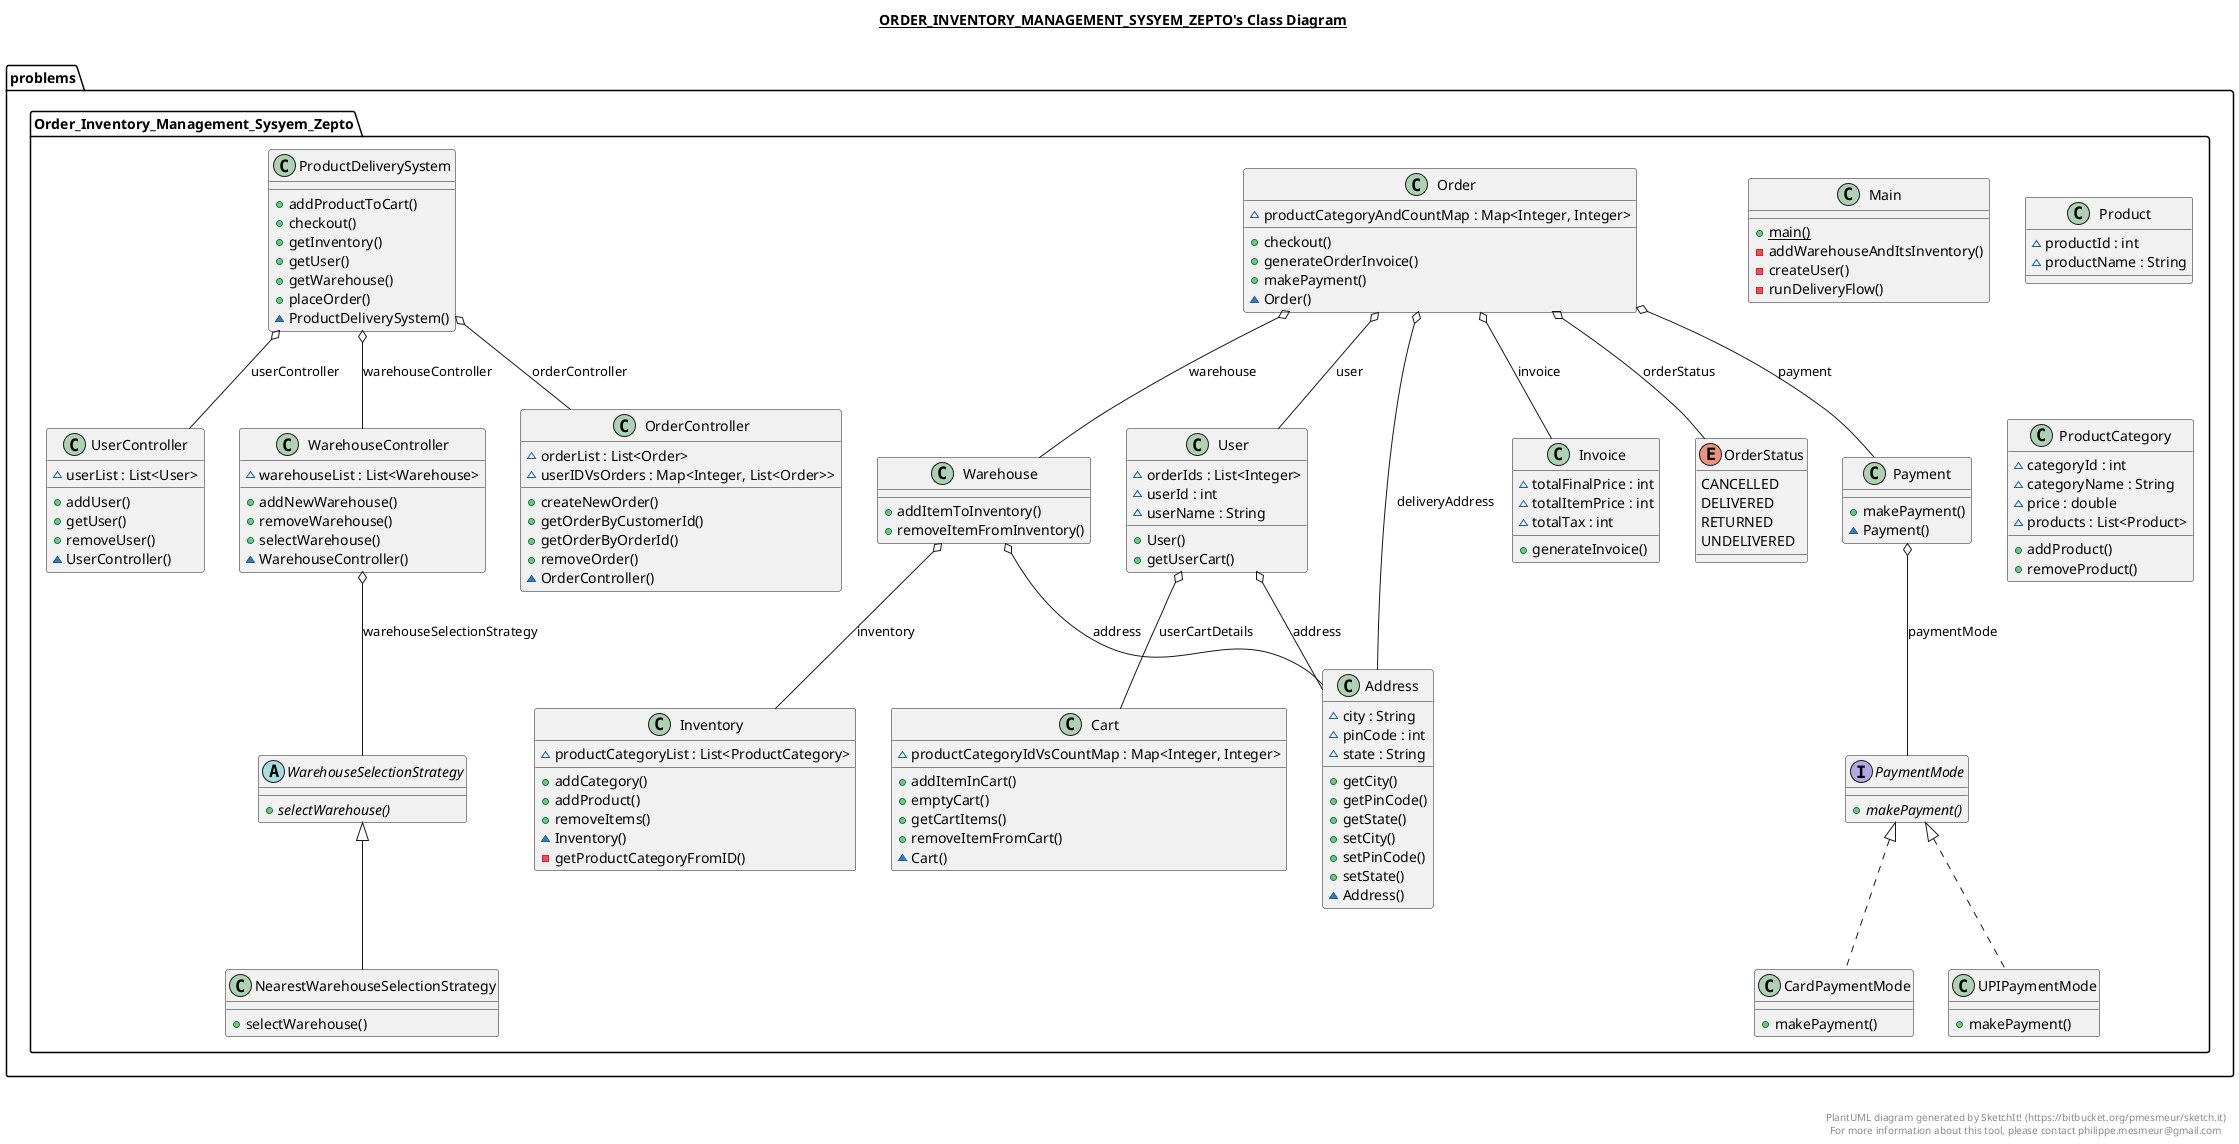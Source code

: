 @startuml

title __ORDER_INVENTORY_MANAGEMENT_SYSYEM_ZEPTO's Class Diagram__\n

  namespace problems.Order_Inventory_Management_Sysyem_Zepto {
    class problems.Order_Inventory_Management_Sysyem_Zepto.Address {
        ~ city : String
        ~ pinCode : int
        ~ state : String
        + getCity()
        + getPinCode()
        + getState()
        + setCity()
        + setPinCode()
        + setState()
        ~ Address()
    }
  }
  

  namespace problems.Order_Inventory_Management_Sysyem_Zepto {
    class problems.Order_Inventory_Management_Sysyem_Zepto.CardPaymentMode {
        + makePayment()
    }
  }
  

  namespace problems.Order_Inventory_Management_Sysyem_Zepto {
    class problems.Order_Inventory_Management_Sysyem_Zepto.Cart {
        ~ productCategoryIdVsCountMap : Map<Integer, Integer>
        + addItemInCart()
        + emptyCart()
        + getCartItems()
        + removeItemFromCart()
        ~ Cart()
    }
  }
  

  namespace problems.Order_Inventory_Management_Sysyem_Zepto {
    class problems.Order_Inventory_Management_Sysyem_Zepto.Inventory {
        ~ productCategoryList : List<ProductCategory>
        + addCategory()
        + addProduct()
        + removeItems()
        ~ Inventory()
        - getProductCategoryFromID()
    }
  }
  

  namespace problems.Order_Inventory_Management_Sysyem_Zepto {
    class problems.Order_Inventory_Management_Sysyem_Zepto.Invoice {
        ~ totalFinalPrice : int
        ~ totalItemPrice : int
        ~ totalTax : int
        + generateInvoice()
    }
  }
  

  namespace problems.Order_Inventory_Management_Sysyem_Zepto {
    class problems.Order_Inventory_Management_Sysyem_Zepto.Main {
        {static} + main()
        - addWarehouseAndItsInventory()
        - createUser()
        - runDeliveryFlow()
    }
  }
  

  namespace problems.Order_Inventory_Management_Sysyem_Zepto {
    class problems.Order_Inventory_Management_Sysyem_Zepto.NearestWarehouseSelectionStrategy {
        + selectWarehouse()
    }
  }
  

  namespace problems.Order_Inventory_Management_Sysyem_Zepto {
    class problems.Order_Inventory_Management_Sysyem_Zepto.Order {
        ~ productCategoryAndCountMap : Map<Integer, Integer>
        + checkout()
        + generateOrderInvoice()
        + makePayment()
        ~ Order()
    }
  }
  

  namespace problems.Order_Inventory_Management_Sysyem_Zepto {
    class problems.Order_Inventory_Management_Sysyem_Zepto.OrderController {
        ~ orderList : List<Order>
        ~ userIDVsOrders : Map<Integer, List<Order>>
        + createNewOrder()
        + getOrderByCustomerId()
        + getOrderByOrderId()
        + removeOrder()
        ~ OrderController()
    }
  }
  

  namespace problems.Order_Inventory_Management_Sysyem_Zepto {
    enum OrderStatus {
      CANCELLED
      DELIVERED
      RETURNED
      UNDELIVERED
    }
  }
  

  namespace problems.Order_Inventory_Management_Sysyem_Zepto {
    class problems.Order_Inventory_Management_Sysyem_Zepto.Payment {
        + makePayment()
        ~ Payment()
    }
  }
  

  namespace problems.Order_Inventory_Management_Sysyem_Zepto {
    interface problems.Order_Inventory_Management_Sysyem_Zepto.PaymentMode {
        {abstract} + makePayment()
    }
  }
  

  namespace problems.Order_Inventory_Management_Sysyem_Zepto {
    class problems.Order_Inventory_Management_Sysyem_Zepto.Product {
        ~ productId : int
        ~ productName : String
    }
  }
  

  namespace problems.Order_Inventory_Management_Sysyem_Zepto {
    class problems.Order_Inventory_Management_Sysyem_Zepto.ProductCategory {
        ~ categoryId : int
        ~ categoryName : String
        ~ price : double
        ~ products : List<Product>
        + addProduct()
        + removeProduct()
    }
  }
  

  namespace problems.Order_Inventory_Management_Sysyem_Zepto {
    class problems.Order_Inventory_Management_Sysyem_Zepto.ProductDeliverySystem {
        + addProductToCart()
        + checkout()
        + getInventory()
        + getUser()
        + getWarehouse()
        + placeOrder()
        ~ ProductDeliverySystem()
    }
  }
  

  namespace problems.Order_Inventory_Management_Sysyem_Zepto {
    class problems.Order_Inventory_Management_Sysyem_Zepto.UPIPaymentMode {
        + makePayment()
    }
  }
  

  namespace problems.Order_Inventory_Management_Sysyem_Zepto {
    class problems.Order_Inventory_Management_Sysyem_Zepto.User {
        ~ orderIds : List<Integer>
        ~ userId : int
        ~ userName : String
        + User()
        + getUserCart()
    }
  }
  

  namespace problems.Order_Inventory_Management_Sysyem_Zepto {
    class problems.Order_Inventory_Management_Sysyem_Zepto.UserController {
        ~ userList : List<User>
        + addUser()
        + getUser()
        + removeUser()
        ~ UserController()
    }
  }
  

  namespace problems.Order_Inventory_Management_Sysyem_Zepto {
    class problems.Order_Inventory_Management_Sysyem_Zepto.Warehouse {
        + addItemToInventory()
        + removeItemFromInventory()
    }
  }
  

  namespace problems.Order_Inventory_Management_Sysyem_Zepto {
    class problems.Order_Inventory_Management_Sysyem_Zepto.WarehouseController {
        ~ warehouseList : List<Warehouse>
        + addNewWarehouse()
        + removeWarehouse()
        + selectWarehouse()
        ~ WarehouseController()
    }
  }
  

  namespace problems.Order_Inventory_Management_Sysyem_Zepto {
    abstract class problems.Order_Inventory_Management_Sysyem_Zepto.WarehouseSelectionStrategy {
        {abstract} + selectWarehouse()
    }
  }
  

  problems.Order_Inventory_Management_Sysyem_Zepto.CardPaymentMode .up.|> problems.Order_Inventory_Management_Sysyem_Zepto.PaymentMode
  problems.Order_Inventory_Management_Sysyem_Zepto.NearestWarehouseSelectionStrategy -up-|> problems.Order_Inventory_Management_Sysyem_Zepto.WarehouseSelectionStrategy
  problems.Order_Inventory_Management_Sysyem_Zepto.Order o-- problems.Order_Inventory_Management_Sysyem_Zepto.Address : deliveryAddress
  problems.Order_Inventory_Management_Sysyem_Zepto.Order o-- problems.Order_Inventory_Management_Sysyem_Zepto.Invoice : invoice
  problems.Order_Inventory_Management_Sysyem_Zepto.Order o-- problems.Order_Inventory_Management_Sysyem_Zepto.OrderStatus : orderStatus
  problems.Order_Inventory_Management_Sysyem_Zepto.Order o-- problems.Order_Inventory_Management_Sysyem_Zepto.Payment : payment
  problems.Order_Inventory_Management_Sysyem_Zepto.Order o-- problems.Order_Inventory_Management_Sysyem_Zepto.User : user
  problems.Order_Inventory_Management_Sysyem_Zepto.Order o-- problems.Order_Inventory_Management_Sysyem_Zepto.Warehouse : warehouse
  problems.Order_Inventory_Management_Sysyem_Zepto.Payment o-- problems.Order_Inventory_Management_Sysyem_Zepto.PaymentMode : paymentMode
  problems.Order_Inventory_Management_Sysyem_Zepto.ProductDeliverySystem o-- problems.Order_Inventory_Management_Sysyem_Zepto.OrderController : orderController
  problems.Order_Inventory_Management_Sysyem_Zepto.ProductDeliverySystem o-- problems.Order_Inventory_Management_Sysyem_Zepto.UserController : userController
  problems.Order_Inventory_Management_Sysyem_Zepto.ProductDeliverySystem o-- problems.Order_Inventory_Management_Sysyem_Zepto.WarehouseController : warehouseController
  problems.Order_Inventory_Management_Sysyem_Zepto.UPIPaymentMode .up.|> problems.Order_Inventory_Management_Sysyem_Zepto.PaymentMode
  problems.Order_Inventory_Management_Sysyem_Zepto.User o-- problems.Order_Inventory_Management_Sysyem_Zepto.Address : address
  problems.Order_Inventory_Management_Sysyem_Zepto.User o-- problems.Order_Inventory_Management_Sysyem_Zepto.Cart : userCartDetails
  problems.Order_Inventory_Management_Sysyem_Zepto.Warehouse o-- problems.Order_Inventory_Management_Sysyem_Zepto.Address : address
  problems.Order_Inventory_Management_Sysyem_Zepto.Warehouse o-- problems.Order_Inventory_Management_Sysyem_Zepto.Inventory : inventory
  problems.Order_Inventory_Management_Sysyem_Zepto.WarehouseController o-- problems.Order_Inventory_Management_Sysyem_Zepto.WarehouseSelectionStrategy : warehouseSelectionStrategy


right footer


PlantUML diagram generated by SketchIt! (https://bitbucket.org/pmesmeur/sketch.it)
For more information about this tool, please contact philippe.mesmeur@gmail.com
endfooter

@enduml
